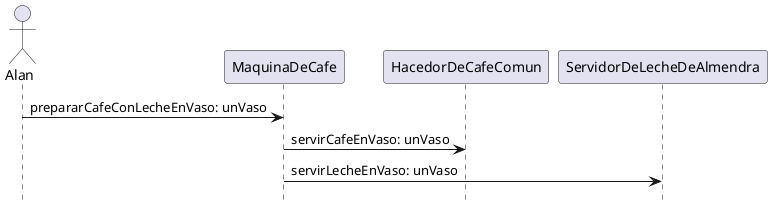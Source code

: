 @startuml

hide footbox
actor Alan

Alan -> MaquinaDeCafe: prepararCafeConLecheEnVaso: unVaso
MaquinaDeCafe -> HacedorDeCafeComun: servirCafeEnVaso: unVaso
MaquinaDeCafe -> ServidorDeLecheDeAlmendra: servirLecheEnVaso: unVaso

@enduml
